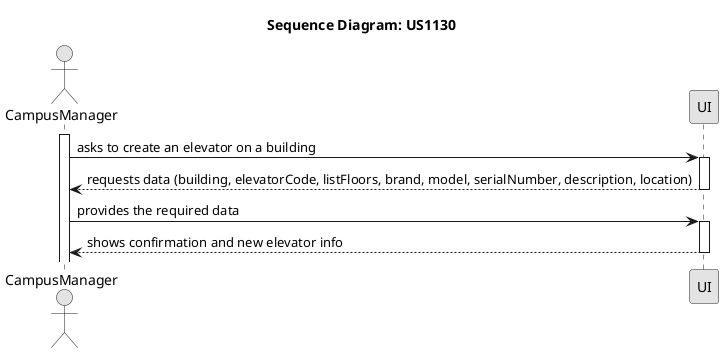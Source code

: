 @startuml
skinparam Monochrome true
skinparam PackageStyle rectangle
skinparam Shadowing false

title Sequence Diagram: US1130

actor "CampusManager" as CampusManager
participant "UI" as UI

activate CampusManager

CampusManager -> UI : asks to create an elevator on a building
activate UI
UI --> CampusManager : requests data (building, elevatorCode, listFloors, brand, model, serialNumber, description, location)
deactivate UI
CampusManager -> UI : provides the required data
activate UI
UI --> CampusManager : shows confirmation and new elevator info
deactivate UI

@enduml